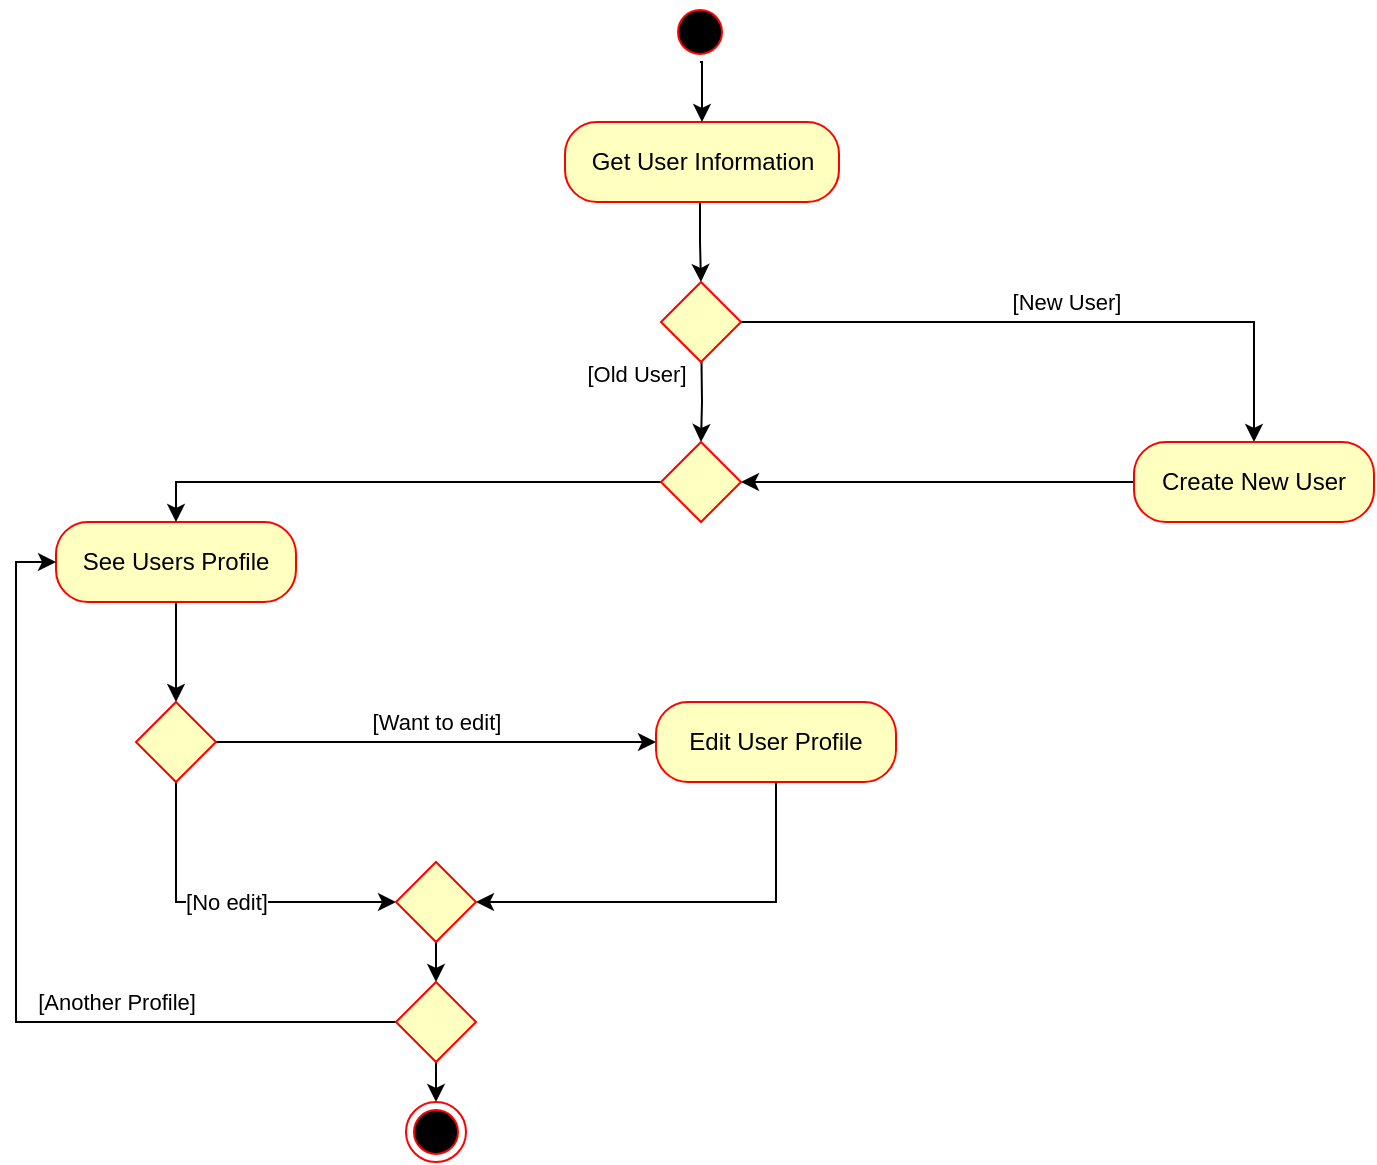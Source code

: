 <mxfile version="10.6.0" type="device"><diagram id="4iXrjPetyoDWoP5Om18G" name="Page-1"><mxGraphModel dx="1394" dy="747" grid="1" gridSize="10" guides="1" tooltips="1" connect="1" arrows="1" fold="1" page="1" pageScale="1" pageWidth="827" pageHeight="1169" math="0" shadow="0"><root><mxCell id="0"/><mxCell id="1" parent="0"/><mxCell id="i4g9r2sZf9bLSgmSq6lv-16" style="edgeStyle=orthogonalEdgeStyle;rounded=0;orthogonalLoop=1;jettySize=auto;html=1;exitX=0.5;exitY=1;exitDx=0;exitDy=0;entryX=0.5;entryY=0;entryDx=0;entryDy=0;" parent="1" source="Ih5G979ffaWnRvoLbRZu-10" target="Ih5G979ffaWnRvoLbRZu-17" edge="1"><mxGeometry relative="1" as="geometry"><Array as="points"><mxPoint x="412" y="110"/><mxPoint x="412" y="130"/></Array></mxGeometry></mxCell><mxCell id="Ih5G979ffaWnRvoLbRZu-10" value="Get User Information" style="rounded=1;whiteSpace=wrap;html=1;arcSize=40;fontColor=#000000;fillColor=#FFFFC0;strokeColor=#ff0000;labelBackgroundColor=none;" parent="1" vertex="1"><mxGeometry x="344.5" y="70" width="137" height="40" as="geometry"/></mxCell><mxCell id="i4g9r2sZf9bLSgmSq6lv-13" value="[Old User]" style="edgeStyle=orthogonalEdgeStyle;rounded=0;orthogonalLoop=1;jettySize=auto;html=1;exitX=0.5;exitY=1;exitDx=0;exitDy=0;" parent="1" source="Ih5G979ffaWnRvoLbRZu-17" target="i4g9r2sZf9bLSgmSq6lv-44" edge="1"><mxGeometry x="0.147" y="-33" relative="1" as="geometry"><mxPoint x="190" y="170" as="targetPoint"/><Array as="points"><mxPoint x="413" y="170"/><mxPoint x="413" y="210"/><mxPoint x="420" y="210"/></Array><mxPoint as="offset"/></mxGeometry></mxCell><mxCell id="i4g9r2sZf9bLSgmSq6lv-14" value="[New User]" style="edgeStyle=orthogonalEdgeStyle;rounded=0;orthogonalLoop=1;jettySize=auto;html=1;exitX=1;exitY=0.5;exitDx=0;exitDy=0;entryX=0.5;entryY=0;entryDx=0;entryDy=0;" parent="1" source="Ih5G979ffaWnRvoLbRZu-17" target="Ih5G979ffaWnRvoLbRZu-25" edge="1"><mxGeometry x="0.026" y="10" relative="1" as="geometry"><mxPoint as="offset"/></mxGeometry></mxCell><mxCell id="Ih5G979ffaWnRvoLbRZu-17" value="" style="shape=rhombus;html=1;verticalLabelPosition=bottom;verticalAlignment=top;labelBackgroundColor=none;strokeColor=#FF0000;fillColor=#FFFFC0;" parent="1" vertex="1"><mxGeometry x="392.5" y="150" width="40" height="40" as="geometry"/></mxCell><mxCell id="i4g9r2sZf9bLSgmSq6lv-15" style="edgeStyle=orthogonalEdgeStyle;rounded=0;orthogonalLoop=1;jettySize=auto;html=1;exitX=0.5;exitY=1;exitDx=0;exitDy=0;entryX=0.5;entryY=0;entryDx=0;entryDy=0;" parent="1" source="Ih5G979ffaWnRvoLbRZu-21" target="Ih5G979ffaWnRvoLbRZu-10" edge="1"><mxGeometry relative="1" as="geometry"/></mxCell><mxCell id="Ih5G979ffaWnRvoLbRZu-21" value="" style="ellipse;html=1;shape=startState;fillColor=#000000;strokeColor=#ff0000;labelBackgroundColor=none;" parent="1" vertex="1"><mxGeometry x="397" y="10" width="30" height="30" as="geometry"/></mxCell><mxCell id="i4g9r2sZf9bLSgmSq6lv-46" style="edgeStyle=orthogonalEdgeStyle;rounded=0;orthogonalLoop=1;jettySize=auto;html=1;entryX=1;entryY=0.5;entryDx=0;entryDy=0;" parent="1" source="Ih5G979ffaWnRvoLbRZu-25" target="i4g9r2sZf9bLSgmSq6lv-44" edge="1"><mxGeometry relative="1" as="geometry"/></mxCell><mxCell id="Ih5G979ffaWnRvoLbRZu-25" value="Create New User" style="rounded=1;whiteSpace=wrap;html=1;arcSize=40;fontColor=#000000;fillColor=#ffffc0;strokeColor=#ff0000;labelBackgroundColor=none;" parent="1" vertex="1"><mxGeometry x="629" y="230" width="120" height="40" as="geometry"/></mxCell><mxCell id="i4g9r2sZf9bLSgmSq6lv-36" style="edgeStyle=orthogonalEdgeStyle;rounded=0;orthogonalLoop=1;jettySize=auto;html=1;entryX=0.5;entryY=0;entryDx=0;entryDy=0;" parent="1" source="i4g9r2sZf9bLSgmSq6lv-29" target="i4g9r2sZf9bLSgmSq6lv-32" edge="1"><mxGeometry relative="1" as="geometry"><Array as="points"><mxPoint x="150" y="340"/><mxPoint x="150" y="340"/></Array></mxGeometry></mxCell><mxCell id="i4g9r2sZf9bLSgmSq6lv-29" value="See Users Profile" style="rounded=1;whiteSpace=wrap;html=1;arcSize=40;fontColor=#000000;fillColor=#ffffc0;strokeColor=#ff0000;" parent="1" vertex="1"><mxGeometry x="90" y="270" width="120" height="40" as="geometry"/></mxCell><mxCell id="i4g9r2sZf9bLSgmSq6lv-39" value="[Want to edit]" style="edgeStyle=orthogonalEdgeStyle;rounded=0;orthogonalLoop=1;jettySize=auto;html=1;exitX=1;exitY=0.5;exitDx=0;exitDy=0;" parent="1" source="i4g9r2sZf9bLSgmSq6lv-32" target="i4g9r2sZf9bLSgmSq6lv-37" edge="1"><mxGeometry x="0.002" y="10" relative="1" as="geometry"><mxPoint as="offset"/></mxGeometry></mxCell><mxCell id="i4g9r2sZf9bLSgmSq6lv-54" value="[No edit]" style="edgeStyle=orthogonalEdgeStyle;rounded=0;orthogonalLoop=1;jettySize=auto;html=1;entryX=0;entryY=0.5;entryDx=0;entryDy=0;" parent="1" source="i4g9r2sZf9bLSgmSq6lv-32" target="i4g9r2sZf9bLSgmSq6lv-49" edge="1"><mxGeometry relative="1" as="geometry"><Array as="points"><mxPoint x="150" y="460"/></Array></mxGeometry></mxCell><mxCell id="i4g9r2sZf9bLSgmSq6lv-32" value="" style="shape=rhombus;html=1;verticalLabelPosition=bottom;verticalAlignment=top;fillColor=#FFFfC0;strokeColor=#FF0000;" parent="1" vertex="1"><mxGeometry x="130" y="360" width="40" height="40" as="geometry"/></mxCell><mxCell id="i4g9r2sZf9bLSgmSq6lv-53" style="edgeStyle=orthogonalEdgeStyle;rounded=0;orthogonalLoop=1;jettySize=auto;html=1;entryX=1;entryY=0.5;entryDx=0;entryDy=0;" parent="1" source="i4g9r2sZf9bLSgmSq6lv-37" target="i4g9r2sZf9bLSgmSq6lv-49" edge="1"><mxGeometry relative="1" as="geometry"><Array as="points"><mxPoint x="450" y="460"/></Array></mxGeometry></mxCell><mxCell id="i4g9r2sZf9bLSgmSq6lv-37" value="Edit User Profile" style="rounded=1;whiteSpace=wrap;html=1;arcSize=40;fontColor=#000000;fillColor=#ffffc0;strokeColor=#ff0000;" parent="1" vertex="1"><mxGeometry x="390" y="360" width="120" height="40" as="geometry"/></mxCell><mxCell id="i4g9r2sZf9bLSgmSq6lv-45" style="edgeStyle=orthogonalEdgeStyle;rounded=0;orthogonalLoop=1;jettySize=auto;html=1;exitX=0;exitY=0.5;exitDx=0;exitDy=0;entryX=0.5;entryY=0;entryDx=0;entryDy=0;" parent="1" source="i4g9r2sZf9bLSgmSq6lv-44" target="i4g9r2sZf9bLSgmSq6lv-29" edge="1"><mxGeometry relative="1" as="geometry"/></mxCell><mxCell id="i4g9r2sZf9bLSgmSq6lv-44" value="" style="shape=rhombus;html=1;verticalLabelPosition=top;verticalAlignment=bottom;fillColor=#FFFFC0;strokeColor=#FF0000;" parent="1" vertex="1"><mxGeometry x="392.5" y="230" width="40" height="40" as="geometry"/></mxCell><mxCell id="i4g9r2sZf9bLSgmSq6lv-59" style="edgeStyle=orthogonalEdgeStyle;rounded=0;orthogonalLoop=1;jettySize=auto;html=1;exitX=0.5;exitY=1;exitDx=0;exitDy=0;entryX=0.5;entryY=0;entryDx=0;entryDy=0;" parent="1" source="i4g9r2sZf9bLSgmSq6lv-49" target="i4g9r2sZf9bLSgmSq6lv-55" edge="1"><mxGeometry relative="1" as="geometry"/></mxCell><mxCell id="i4g9r2sZf9bLSgmSq6lv-49" value="" style="shape=rhombus;html=1;verticalLabelPosition=top;verticalAlignment=bottom;fillColor=#FFFFC0;strokeColor=#FF0000;" parent="1" vertex="1"><mxGeometry x="260" y="440" width="40" height="40" as="geometry"/></mxCell><mxCell id="i4g9r2sZf9bLSgmSq6lv-61" style="edgeStyle=orthogonalEdgeStyle;rounded=0;orthogonalLoop=1;jettySize=auto;html=1;exitX=0.5;exitY=1;exitDx=0;exitDy=0;entryX=0.5;entryY=0;entryDx=0;entryDy=0;" parent="1" source="i4g9r2sZf9bLSgmSq6lv-55" target="i4g9r2sZf9bLSgmSq6lv-60" edge="1"><mxGeometry relative="1" as="geometry"/></mxCell><mxCell id="i4g9r2sZf9bLSgmSq6lv-62" value="[Another Profile]" style="edgeStyle=orthogonalEdgeStyle;rounded=0;orthogonalLoop=1;jettySize=auto;html=1;exitX=0;exitY=0.5;exitDx=0;exitDy=0;entryX=0;entryY=0.5;entryDx=0;entryDy=0;" parent="1" source="i4g9r2sZf9bLSgmSq6lv-55" target="i4g9r2sZf9bLSgmSq6lv-29" edge="1"><mxGeometry x="-0.363" y="-10" relative="1" as="geometry"><mxPoint as="offset"/></mxGeometry></mxCell><mxCell id="i4g9r2sZf9bLSgmSq6lv-55" value="" style="shape=rhombus;html=1;verticalLabelPosition=top;verticalAlignment=bottom;fillColor=#FFFFC0;strokeColor=#FF0000;" parent="1" vertex="1"><mxGeometry x="260" y="500" width="40" height="40" as="geometry"/></mxCell><mxCell id="i4g9r2sZf9bLSgmSq6lv-60" value="" style="ellipse;html=1;shape=endState;fillColor=#000000;strokeColor=#ff0000;" parent="1" vertex="1"><mxGeometry x="265" y="560" width="30" height="30" as="geometry"/></mxCell></root></mxGraphModel></diagram></mxfile>